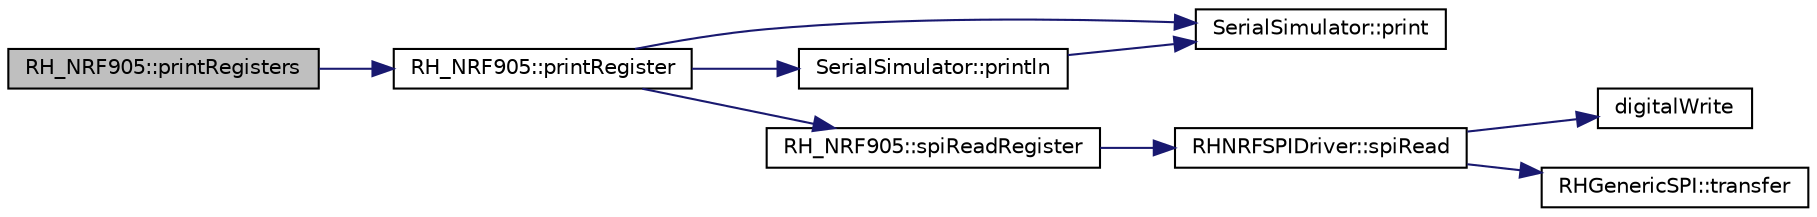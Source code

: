 digraph "RH_NRF905::printRegisters"
{
 // LATEX_PDF_SIZE
  edge [fontname="Helvetica",fontsize="10",labelfontname="Helvetica",labelfontsize="10"];
  node [fontname="Helvetica",fontsize="10",shape=record];
  rankdir="LR";
  Node1 [label="RH_NRF905::printRegisters",height=0.2,width=0.4,color="black", fillcolor="grey75", style="filled", fontcolor="black",tooltip=" "];
  Node1 -> Node2 [color="midnightblue",fontsize="10",style="solid",fontname="Helvetica"];
  Node2 [label="RH_NRF905::printRegister",height=0.2,width=0.4,color="black", fillcolor="white", style="filled",URL="$class_r_h___n_r_f905.html#a656495e5dda5d5513b92afa047cfd98a",tooltip=" "];
  Node2 -> Node3 [color="midnightblue",fontsize="10",style="solid",fontname="Helvetica"];
  Node3 [label="SerialSimulator::print",height=0.2,width=0.4,color="black", fillcolor="white", style="filled",URL="$class_serial_simulator.html#a234ffff97bfc7399b1d8edb3e4240380",tooltip=" "];
  Node2 -> Node4 [color="midnightblue",fontsize="10",style="solid",fontname="Helvetica"];
  Node4 [label="SerialSimulator::println",height=0.2,width=0.4,color="black", fillcolor="white", style="filled",URL="$class_serial_simulator.html#a7091e824733afdea0ff2a8baa2ad83d6",tooltip=" "];
  Node4 -> Node3 [color="midnightblue",fontsize="10",style="solid",fontname="Helvetica"];
  Node2 -> Node5 [color="midnightblue",fontsize="10",style="solid",fontname="Helvetica"];
  Node5 [label="RH_NRF905::spiReadRegister",height=0.2,width=0.4,color="black", fillcolor="white", style="filled",URL="$class_r_h___n_r_f905.html#a2bbd001fc291b969c5be21f9b8bd3732",tooltip=" "];
  Node5 -> Node6 [color="midnightblue",fontsize="10",style="solid",fontname="Helvetica"];
  Node6 [label="RHNRFSPIDriver::spiRead",height=0.2,width=0.4,color="black", fillcolor="white", style="filled",URL="$class_r_h_n_r_f_s_p_i_driver.html#a10b4013b6ad1f9bda878b3a87b1205d5",tooltip=" "];
  Node6 -> Node7 [color="midnightblue",fontsize="10",style="solid",fontname="Helvetica"];
  Node7 [label="digitalWrite",height=0.2,width=0.4,color="black", fillcolor="white", style="filled",URL="$_ras_pi_8cpp.html#a21c224d04b05de3f68dce98958d02b7c",tooltip=" "];
  Node6 -> Node8 [color="midnightblue",fontsize="10",style="solid",fontname="Helvetica"];
  Node8 [label="RHGenericSPI::transfer",height=0.2,width=0.4,color="black", fillcolor="white", style="filled",URL="$class_r_h_generic_s_p_i.html#a14bc6f8954d9d68c0a56319444ffdd24",tooltip=" "];
}
